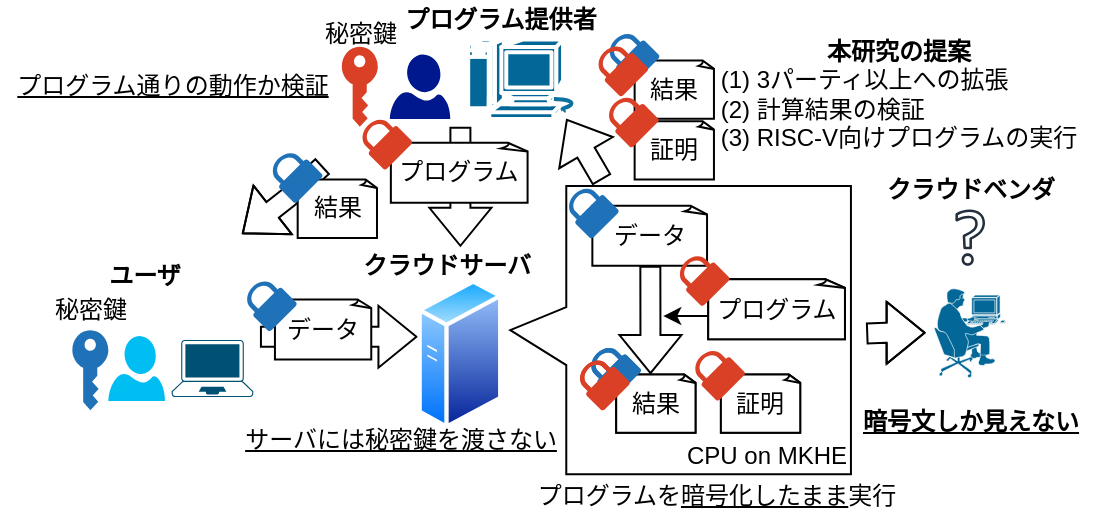 <mxfile version="16.5.1" type="device"><diagram id="Ruf7PfQIGV9CmC4R4cWs" name="Page-1"><mxGraphModel dx="630" dy="586" grid="1" gridSize="10" guides="1" tooltips="1" connect="1" arrows="1" fold="1" page="1" pageScale="1" pageWidth="850" pageHeight="1100" math="0" shadow="0"><root><mxCell id="0"/><mxCell id="1" parent="0"/><mxCell id="wsda9tACc5gBGP4ZL-H9-1" value="" style="points=[[0.13,0.02,0],[0.5,0,0],[0.87,0.02,0],[0.885,0.4,0],[0.985,0.985,0],[0.5,1,0],[0.015,0.985,0],[0.115,0.4,0]];verticalLabelPosition=bottom;sketch=0;html=1;verticalAlign=top;aspect=fixed;align=center;pointerEvents=1;shape=mxgraph.cisco19.laptop;fillColor=#005073;strokeColor=none;" parent="1" vertex="1"><mxGeometry x="324.83" y="379.96" width="40.82" height="28.57" as="geometry"/></mxCell><mxCell id="wsda9tACc5gBGP4ZL-H9-3" value="&lt;b&gt;ユーザ&lt;/b&gt;" style="text;html=1;align=center;verticalAlign=middle;resizable=0;points=[];autosize=1;strokeColor=none;fillColor=none;" parent="1" vertex="1"><mxGeometry x="285.65" y="338.2" width="50" height="20" as="geometry"/></mxCell><mxCell id="wsda9tACc5gBGP4ZL-H9-4" value="&lt;b&gt;クラウドサーバ&lt;/b&gt;" style="text;html=1;align=center;verticalAlign=middle;resizable=0;points=[];autosize=1;strokeColor=none;fillColor=none;" parent="1" vertex="1"><mxGeometry x="412.13" y="333.38" width="100" height="20" as="geometry"/></mxCell><mxCell id="wsda9tACc5gBGP4ZL-H9-5" value="" style="shape=flexArrow;endArrow=classic;html=1;rounded=0;" parent="1" edge="1"><mxGeometry width="50" height="50" relative="1" as="geometry"><mxPoint x="368.97" y="378.38" as="sourcePoint"/><mxPoint x="447.72" y="378.38" as="targetPoint"/></mxGeometry></mxCell><mxCell id="wsda9tACc5gBGP4ZL-H9-7" value="データ" style="whiteSpace=wrap;html=1;shape=mxgraph.basic.document" parent="1" vertex="1"><mxGeometry x="376.47" y="359.71" width="48.65" height="30" as="geometry"/></mxCell><mxCell id="wsda9tACc5gBGP4ZL-H9-12" value="" style="verticalLabelPosition=bottom;html=1;verticalAlign=top;align=center;strokeColor=none;fillColor=#00BEF2;shape=mxgraph.azure.user;" parent="1" vertex="1"><mxGeometry x="293.17" y="378.0" width="28.32" height="32.5" as="geometry"/></mxCell><mxCell id="wsda9tACc5gBGP4ZL-H9-13" value="秘密鍵" style="text;html=1;align=center;verticalAlign=middle;resizable=0;points=[];autosize=1;strokeColor=none;fillColor=none;" parent="1" vertex="1"><mxGeometry x="259.17" y="355.14" width="50" height="20" as="geometry"/></mxCell><mxCell id="wsda9tACc5gBGP4ZL-H9-14" value="" style="shape=callout;whiteSpace=wrap;html=1;perimeter=calloutPerimeter;rotation=90;size=28;position=0.42;base=29;" parent="1" vertex="1"><mxGeometry x="507.26" y="289.9" width="144.09" height="170.33" as="geometry"/></mxCell><mxCell id="wsda9tACc5gBGP4ZL-H9-15" value="プログラムを&lt;u&gt;暗号化したまま&lt;/u&gt;実行" style="text;html=1;align=center;verticalAlign=middle;resizable=0;points=[];autosize=1;strokeColor=none;fillColor=none;" parent="1" vertex="1"><mxGeometry x="497.16" y="448.05" width="200" height="20" as="geometry"/></mxCell><mxCell id="wsda9tACc5gBGP4ZL-H9-24" value="" style="shape=flexArrow;endArrow=classic;html=1;rounded=0;entryX=0.308;entryY=0.004;entryDx=0;entryDy=0;entryPerimeter=0;" parent="1" source="qSvepn5bwOLOTl1pWQTU-4" edge="1"><mxGeometry width="50" height="50" relative="1" as="geometry"><mxPoint x="564" y="350" as="sourcePoint"/><mxPoint x="564.261" y="397.03" as="targetPoint"/></mxGeometry></mxCell><mxCell id="wsda9tACc5gBGP4ZL-H9-33" value="" style="shape=flexArrow;endArrow=classic;html=1;rounded=0;" parent="1" edge="1"><mxGeometry width="50" height="50" relative="1" as="geometry"><mxPoint x="672.12" y="376.74" as="sourcePoint"/><mxPoint x="701.81" y="376.39" as="targetPoint"/><Array as="points"><mxPoint x="671.81" y="376.39"/><mxPoint x="681.81" y="376.39"/></Array></mxGeometry></mxCell><mxCell id="wsda9tACc5gBGP4ZL-H9-35" value="" style="aspect=fixed;perimeter=ellipsePerimeter;html=1;align=center;shadow=0;dashed=0;spacingTop=3;image;image=img/lib/active_directory/generic_server.svg;" parent="1" vertex="1"><mxGeometry x="447.72" y="349.11" width="42.49" height="75.88" as="geometry"/></mxCell><mxCell id="wsda9tACc5gBGP4ZL-H9-36" value="" style="shape=mxgraph.cisco.people.pc_man;html=1;pointerEvents=1;dashed=0;fillColor=#036897;strokeColor=#ffffff;strokeWidth=2;verticalLabelPosition=bottom;verticalAlign=top;align=center;outlineConnect=0;" parent="1" vertex="1"><mxGeometry x="706.05" y="354.01" width="36.12" height="45.33" as="geometry"/></mxCell><mxCell id="wsda9tACc5gBGP4ZL-H9-38" value="&lt;b&gt;クラウドベンダ&lt;/b&gt;" style="text;html=1;align=center;verticalAlign=middle;resizable=0;points=[];autosize=1;strokeColor=none;fillColor=none;" parent="1" vertex="1"><mxGeometry x="674.11" y="294.74" width="100" height="20" as="geometry"/></mxCell><mxCell id="wsda9tACc5gBGP4ZL-H9-39" value="&lt;b&gt;&lt;u&gt;暗号文しか見えない&lt;/u&gt;&lt;/b&gt;" style="text;html=1;align=center;verticalAlign=middle;resizable=0;points=[];autosize=1;strokeColor=none;fillColor=none;" parent="1" vertex="1"><mxGeometry x="664.11" y="410.5" width="120" height="20" as="geometry"/></mxCell><mxCell id="wsda9tACc5gBGP4ZL-H9-62" value="" style="endArrow=classic;html=1;rounded=0;exitX=0;exitY=0.5;exitDx=0;exitDy=0;exitPerimeter=0;" parent="1" edge="1"><mxGeometry width="50" height="50" relative="1" as="geometry"><mxPoint x="593.11" y="368.05" as="sourcePoint"/><mxPoint x="570.61" y="368.05" as="targetPoint"/></mxGeometry></mxCell><mxCell id="LtEunG_W4xfB2OOsLORd-1" value="" style="shape=mxgraph.cisco.computers_and_peripherals.macintosh;html=1;pointerEvents=1;dashed=0;fillColor=#036897;strokeColor=#ffffff;strokeWidth=2;verticalLabelPosition=bottom;verticalAlign=top;align=center;outlineConnect=0;" parent="1" vertex="1"><mxGeometry x="472.79" y="229.46" width="56.78" height="40" as="geometry"/></mxCell><mxCell id="LtEunG_W4xfB2OOsLORd-2" value="" style="sketch=0;aspect=fixed;pointerEvents=1;shadow=0;dashed=0;html=1;strokeColor=none;labelPosition=center;verticalLabelPosition=bottom;verticalAlign=top;align=center;fillColor=#00188D;shape=mxgraph.azure.user" parent="1" vertex="1"><mxGeometry x="433.9" y="237.3" width="30.23" height="32.16" as="geometry"/></mxCell><mxCell id="LtEunG_W4xfB2OOsLORd-3" value="" style="shape=flexArrow;endArrow=classic;html=1;rounded=0;" parent="1" edge="1"><mxGeometry width="50" height="50" relative="1" as="geometry"><mxPoint x="469.2" y="273.38" as="sourcePoint"/><mxPoint x="469.2" y="333.38" as="targetPoint"/></mxGeometry></mxCell><mxCell id="LtEunG_W4xfB2OOsLORd-5" value="" style="sketch=0;pointerEvents=1;shadow=0;dashed=0;html=1;strokeColor=none;labelPosition=center;verticalLabelPosition=bottom;verticalAlign=top;outlineConnect=0;align=center;shape=mxgraph.office.security.key_permissions;fillColor=#2072B8;" parent="1" vertex="1"><mxGeometry x="275.17" y="375.14" width="18" height="40" as="geometry"/></mxCell><mxCell id="LtEunG_W4xfB2OOsLORd-6" value="" style="sketch=0;pointerEvents=1;shadow=0;dashed=0;html=1;strokeColor=none;labelPosition=center;verticalLabelPosition=bottom;verticalAlign=top;outlineConnect=0;align=center;shape=mxgraph.office.security.key_permissions;fillColor=#DA4026;" parent="1" vertex="1"><mxGeometry x="409.9" y="233.38" width="18" height="40" as="geometry"/></mxCell><mxCell id="LtEunG_W4xfB2OOsLORd-11" value="" style="sketch=0;pointerEvents=1;shadow=0;dashed=0;html=1;strokeColor=none;labelPosition=center;verticalLabelPosition=bottom;verticalAlign=top;outlineConnect=0;align=center;shape=mxgraph.office.security.lock_protected;fillColor=#2072B8;rotation=-45;" parent="1" vertex="1"><mxGeometry x="363.05" y="350.27" width="20" height="22" as="geometry"/></mxCell><mxCell id="LtEunG_W4xfB2OOsLORd-15" value="&lt;b&gt;本研究の提案&lt;br&gt;&lt;/b&gt;&lt;div style=&quot;text-align: left&quot;&gt;&lt;span&gt;(1) 3パーティ以上への拡張&lt;/span&gt;&lt;/div&gt;&lt;div style=&quot;text-align: left&quot;&gt;&lt;span&gt;(2) 計算結果の検証&lt;/span&gt;&lt;/div&gt;&lt;div style=&quot;text-align: left&quot;&gt;&lt;span&gt;(3) RISC-V向けプログラムの実行&lt;/span&gt;&lt;/div&gt;" style="text;html=1;align=center;verticalAlign=middle;resizable=0;points=[];autosize=1;strokeColor=none;fillColor=none;" parent="1" vertex="1"><mxGeometry x="593.11" y="226.58" width="190" height="60" as="geometry"/></mxCell><mxCell id="LtEunG_W4xfB2OOsLORd-16" value="&lt;u&gt;プログラム通りの動作か検証&lt;/u&gt;" style="text;html=1;align=center;verticalAlign=middle;resizable=0;points=[];autosize=1;strokeColor=none;fillColor=none;" parent="1" vertex="1"><mxGeometry x="239.9" y="243.38" width="170" height="20" as="geometry"/></mxCell><mxCell id="LtEunG_W4xfB2OOsLORd-17" value="&lt;b&gt;プログラム提供者&lt;/b&gt;" style="text;html=1;align=center;verticalAlign=middle;resizable=0;points=[];autosize=1;strokeColor=none;fillColor=none;" parent="1" vertex="1"><mxGeometry x="434.03" y="210.0" width="110" height="20" as="geometry"/></mxCell><mxCell id="qSvepn5bwOLOTl1pWQTU-1" value="秘密鍵" style="text;html=1;align=center;verticalAlign=middle;resizable=0;points=[];autosize=1;strokeColor=none;fillColor=none;" parent="1" vertex="1"><mxGeometry x="393.9" y="217.3" width="50" height="20" as="geometry"/></mxCell><mxCell id="qSvepn5bwOLOTl1pWQTU-4" value="データ" style="whiteSpace=wrap;html=1;shape=mxgraph.basic.document" parent="1" vertex="1"><mxGeometry x="535.18" y="312.91" width="57.93" height="30" as="geometry"/></mxCell><mxCell id="qSvepn5bwOLOTl1pWQTU-8" value="プログラム" style="whiteSpace=wrap;html=1;shape=mxgraph.basic.document" parent="1" vertex="1"><mxGeometry x="593.11" y="349.66" width="69.06" height="30" as="geometry"/></mxCell><mxCell id="wsda9tACc5gBGP4ZL-H9-44" value="プログラム" style="whiteSpace=wrap;html=1;shape=mxgraph.basic.document" parent="1" vertex="1"><mxGeometry x="434.43" y="281.43" width="69.06" height="30" as="geometry"/></mxCell><mxCell id="LtEunG_W4xfB2OOsLORd-10" value="" style="sketch=0;pointerEvents=1;shadow=0;dashed=0;html=1;strokeColor=none;labelPosition=center;verticalLabelPosition=bottom;verticalAlign=top;outlineConnect=0;align=center;shape=mxgraph.office.security.lock_protected;fillColor=#DA4026;rotation=-45;" parent="1" vertex="1"><mxGeometry x="420.77" y="269.43" width="20" height="22" as="geometry"/></mxCell><mxCell id="mhtNOqlmkqBN7xpmghTx-2" value="CPU on MKHE" style="text;html=1;align=center;verticalAlign=middle;resizable=0;points=[];autosize=1;strokeColor=none;fillColor=none;" parent="1" vertex="1"><mxGeometry x="572.17" y="428.05" width="100" height="20" as="geometry"/></mxCell><mxCell id="mhtNOqlmkqBN7xpmghTx-3" value="" style="sketch=0;outlineConnect=0;fontColor=#232F3E;gradientColor=none;fillColor=#232F3D;strokeColor=none;dashed=0;verticalLabelPosition=bottom;verticalAlign=top;align=center;html=1;fontSize=12;fontStyle=0;aspect=fixed;pointerEvents=1;shape=mxgraph.aws4.question;" parent="1" vertex="1"><mxGeometry x="716.7" y="314.74" width="14.81" height="28.17" as="geometry"/></mxCell><mxCell id="mhtNOqlmkqBN7xpmghTx-4" value="" style="sketch=0;pointerEvents=1;shadow=0;dashed=0;html=1;strokeColor=none;labelPosition=center;verticalLabelPosition=bottom;verticalAlign=top;outlineConnect=0;align=center;shape=mxgraph.office.security.lock_protected;fillColor=#2072B8;rotation=-45;" parent="1" vertex="1"><mxGeometry x="524.03" y="303.91" width="20" height="22" as="geometry"/></mxCell><mxCell id="mhtNOqlmkqBN7xpmghTx-6" value="プログラム" style="whiteSpace=wrap;html=1;shape=mxgraph.basic.document" parent="1" vertex="1"><mxGeometry x="593.11" y="349.66" width="69.06" height="30" as="geometry"/></mxCell><mxCell id="mhtNOqlmkqBN7xpmghTx-7" value="" style="sketch=0;pointerEvents=1;shadow=0;dashed=0;html=1;strokeColor=none;labelPosition=center;verticalLabelPosition=bottom;verticalAlign=top;outlineConnect=0;align=center;shape=mxgraph.office.security.lock_protected;fillColor=#DA4026;rotation=-45;" parent="1" vertex="1"><mxGeometry x="579.45" y="337.66" width="20" height="22" as="geometry"/></mxCell><mxCell id="mhtNOqlmkqBN7xpmghTx-11" value="結果" style="whiteSpace=wrap;html=1;shape=mxgraph.basic.document" parent="1" vertex="1"><mxGeometry x="547.1" y="397.25" width="40.06" height="29.17" as="geometry"/></mxCell><mxCell id="mhtNOqlmkqBN7xpmghTx-12" value="" style="sketch=0;pointerEvents=1;shadow=0;dashed=0;html=1;strokeColor=none;labelPosition=center;verticalLabelPosition=bottom;verticalAlign=top;outlineConnect=0;align=center;shape=mxgraph.office.security.lock_protected;fillColor=#2072B8;rotation=-45;" parent="1" vertex="1"><mxGeometry x="535.18" y="383.57" width="20" height="22" as="geometry"/></mxCell><mxCell id="mhtNOqlmkqBN7xpmghTx-13" value="" style="sketch=0;pointerEvents=1;shadow=0;dashed=0;html=1;strokeColor=none;labelPosition=center;verticalLabelPosition=bottom;verticalAlign=top;outlineConnect=0;align=center;shape=mxgraph.office.security.lock_protected;fillColor=#DA4026;rotation=-45;" parent="1" vertex="1"><mxGeometry x="529.57" y="389.81" width="20" height="22" as="geometry"/></mxCell><mxCell id="mhtNOqlmkqBN7xpmghTx-14" value="証明" style="whiteSpace=wrap;html=1;shape=mxgraph.basic.document" parent="1" vertex="1"><mxGeometry x="599.45" y="397.25" width="40.06" height="29.17" as="geometry"/></mxCell><mxCell id="mhtNOqlmkqBN7xpmghTx-17" value="結果" style="whiteSpace=wrap;html=1;shape=mxgraph.basic.document" parent="1" vertex="1"><mxGeometry x="547.1" y="397.25" width="40.06" height="29.17" as="geometry"/></mxCell><mxCell id="mhtNOqlmkqBN7xpmghTx-18" value="" style="sketch=0;pointerEvents=1;shadow=0;dashed=0;html=1;strokeColor=none;labelPosition=center;verticalLabelPosition=bottom;verticalAlign=top;outlineConnect=0;align=center;shape=mxgraph.office.security.lock_protected;fillColor=#2072B8;rotation=-45;" parent="1" vertex="1"><mxGeometry x="535.18" y="383.57" width="20" height="22" as="geometry"/></mxCell><mxCell id="mhtNOqlmkqBN7xpmghTx-19" value="" style="sketch=0;pointerEvents=1;shadow=0;dashed=0;html=1;strokeColor=none;labelPosition=center;verticalLabelPosition=bottom;verticalAlign=top;outlineConnect=0;align=center;shape=mxgraph.office.security.lock_protected;fillColor=#DA4026;rotation=-45;" parent="1" vertex="1"><mxGeometry x="529.57" y="389.81" width="20" height="22" as="geometry"/></mxCell><mxCell id="mhtNOqlmkqBN7xpmghTx-20" value="証明" style="whiteSpace=wrap;html=1;shape=mxgraph.basic.document" parent="1" vertex="1"><mxGeometry x="599.45" y="397.25" width="40.06" height="29.17" as="geometry"/></mxCell><mxCell id="mhtNOqlmkqBN7xpmghTx-30" value="" style="shape=flexArrow;endArrow=classic;html=1;rounded=0;exitX=0.887;exitY=1.07;exitDx=0;exitDy=0;exitPerimeter=0;" parent="1" edge="1"><mxGeometry width="50" height="50" relative="1" as="geometry"><mxPoint x="400.43" y="292.95" as="sourcePoint"/><mxPoint x="360" y="327" as="targetPoint"/><Array as="points"><mxPoint x="383.26" y="308.66"/></Array></mxGeometry></mxCell><mxCell id="mhtNOqlmkqBN7xpmghTx-37" value="結果" style="whiteSpace=wrap;html=1;shape=mxgraph.basic.document" parent="1" vertex="1"><mxGeometry x="556.32" y="240.26" width="40.06" height="29.17" as="geometry"/></mxCell><mxCell id="mhtNOqlmkqBN7xpmghTx-38" value="" style="sketch=0;pointerEvents=1;shadow=0;dashed=0;html=1;strokeColor=none;labelPosition=center;verticalLabelPosition=bottom;verticalAlign=top;outlineConnect=0;align=center;shape=mxgraph.office.security.lock_protected;fillColor=#2072B8;rotation=-45;" parent="1" vertex="1"><mxGeometry x="544.4" y="226.58" width="20" height="22" as="geometry"/></mxCell><mxCell id="mhtNOqlmkqBN7xpmghTx-39" value="" style="sketch=0;pointerEvents=1;shadow=0;dashed=0;html=1;strokeColor=none;labelPosition=center;verticalLabelPosition=bottom;verticalAlign=top;outlineConnect=0;align=center;shape=mxgraph.office.security.lock_protected;fillColor=#DA4026;rotation=-45;" parent="1" vertex="1"><mxGeometry x="538.79" y="232.82" width="20" height="22" as="geometry"/></mxCell><mxCell id="mhtNOqlmkqBN7xpmghTx-40" value="証明" style="whiteSpace=wrap;html=1;shape=mxgraph.basic.document" parent="1" vertex="1"><mxGeometry x="556.32" y="270.62" width="40.06" height="29.17" as="geometry"/></mxCell><mxCell id="mhtNOqlmkqBN7xpmghTx-22" value="結果" style="whiteSpace=wrap;html=1;shape=mxgraph.basic.document" parent="1" vertex="1"><mxGeometry x="387.84" y="299.79" width="40.06" height="29.17" as="geometry"/></mxCell><mxCell id="mhtNOqlmkqBN7xpmghTx-23" value="" style="sketch=0;pointerEvents=1;shadow=0;dashed=0;html=1;strokeColor=none;labelPosition=center;verticalLabelPosition=bottom;verticalAlign=top;outlineConnect=0;align=center;shape=mxgraph.office.security.lock_protected;fillColor=#2072B8;rotation=-45;" parent="1" vertex="1"><mxGeometry x="375.92" y="286.11" width="20" height="22" as="geometry"/></mxCell><mxCell id="mhtNOqlmkqBN7xpmghTx-36" value="" style="sketch=0;pointerEvents=1;shadow=0;dashed=0;html=1;strokeColor=none;labelPosition=center;verticalLabelPosition=bottom;verticalAlign=top;outlineConnect=0;align=center;shape=mxgraph.office.security.lock_protected;fillColor=#DA4026;rotation=-45;" parent="1" vertex="1"><mxGeometry x="544.03" y="258.36" width="20" height="22" as="geometry"/></mxCell><mxCell id="mhtNOqlmkqBN7xpmghTx-15" value="" style="sketch=0;pointerEvents=1;shadow=0;dashed=0;html=1;strokeColor=none;labelPosition=center;verticalLabelPosition=bottom;verticalAlign=top;outlineConnect=0;align=center;shape=mxgraph.office.security.lock_protected;fillColor=#DA4026;rotation=-45;" parent="1" vertex="1"><mxGeometry x="587.16" y="384.99" width="20" height="22" as="geometry"/></mxCell><mxCell id="mhtNOqlmkqBN7xpmghTx-41" value="&lt;u&gt;サーバには秘密鍵を渡さない&lt;/u&gt;" style="text;html=1;align=center;verticalAlign=middle;resizable=0;points=[];autosize=1;strokeColor=none;fillColor=none;" parent="1" vertex="1"><mxGeometry x="354.03" y="420.35" width="170" height="20" as="geometry"/></mxCell><mxCell id="_tMT2DoIbf8eLDjUyrZJ-2" value="" style="shape=flexArrow;endArrow=classic;html=1;rounded=0;entryX=0.87;entryY=1;entryDx=0;entryDy=0;entryPerimeter=0;" edge="1" parent="1" target="LtEunG_W4xfB2OOsLORd-1"><mxGeometry width="50" height="50" relative="1" as="geometry"><mxPoint x="540" y="300" as="sourcePoint"/><mxPoint x="555.18" y="480" as="targetPoint"/></mxGeometry></mxCell></root></mxGraphModel></diagram></mxfile>